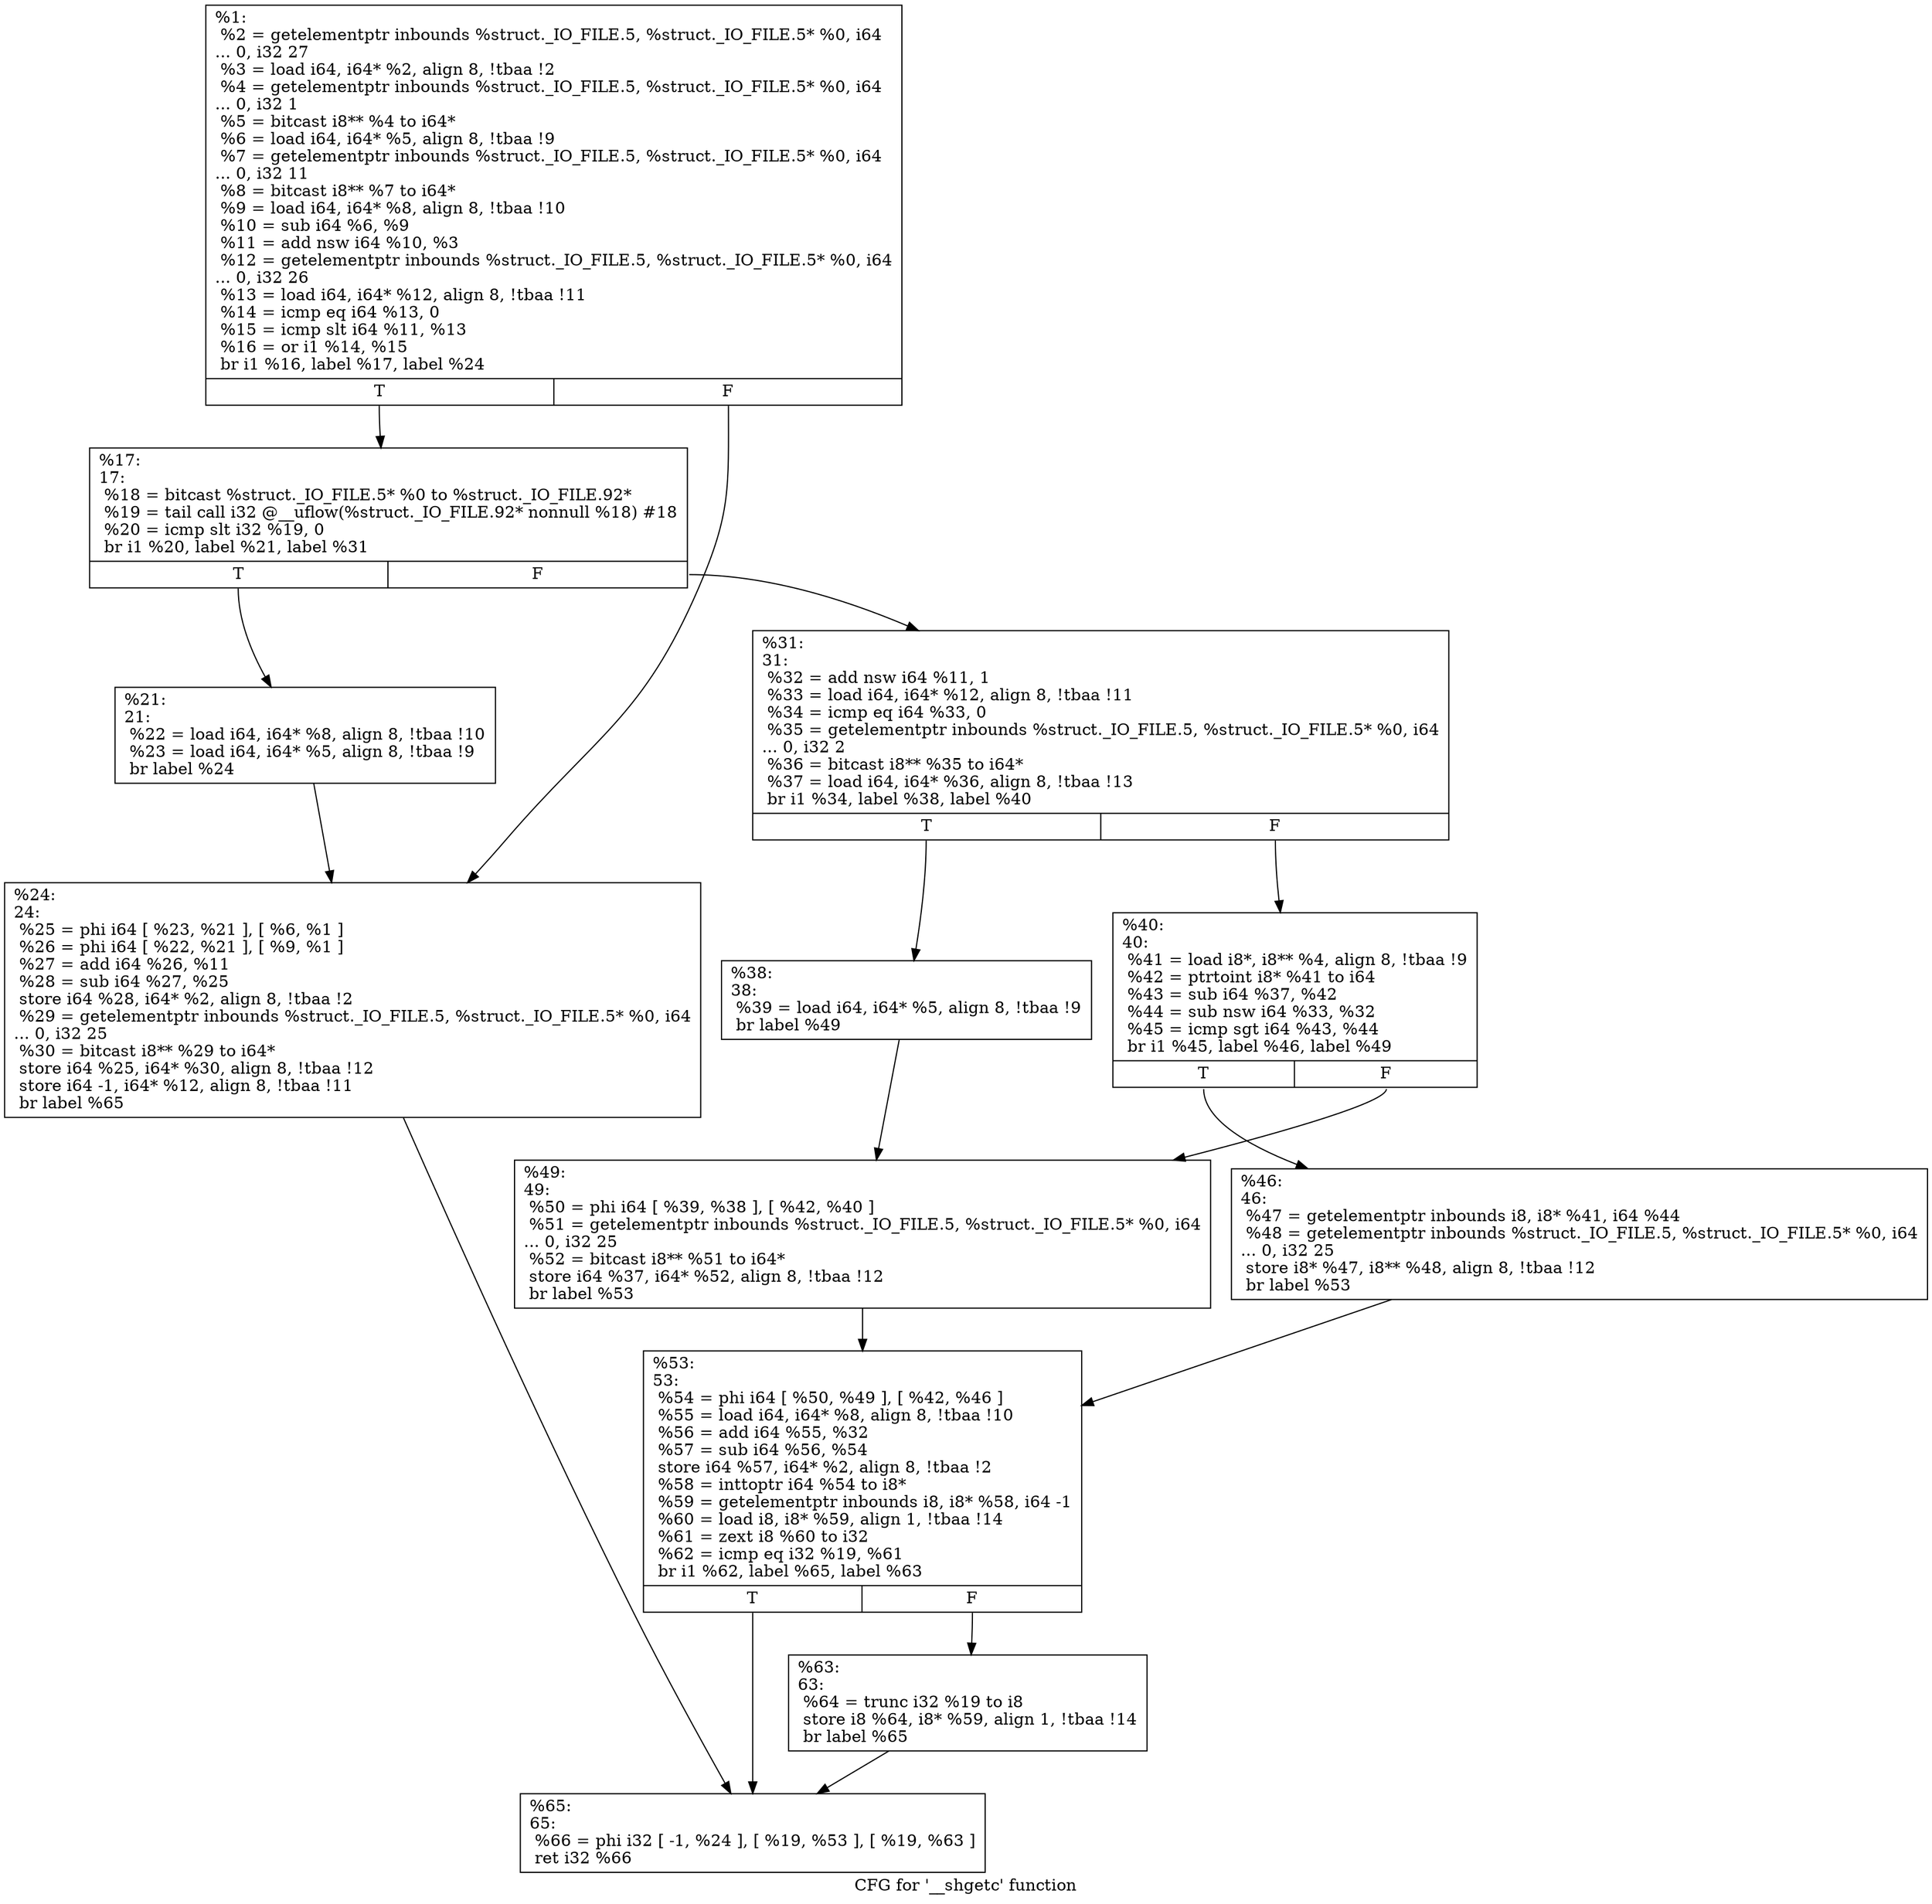 digraph "CFG for '__shgetc' function" {
	label="CFG for '__shgetc' function";

	Node0x1ff8720 [shape=record,label="{%1:\l  %2 = getelementptr inbounds %struct._IO_FILE.5, %struct._IO_FILE.5* %0, i64\l... 0, i32 27\l  %3 = load i64, i64* %2, align 8, !tbaa !2\l  %4 = getelementptr inbounds %struct._IO_FILE.5, %struct._IO_FILE.5* %0, i64\l... 0, i32 1\l  %5 = bitcast i8** %4 to i64*\l  %6 = load i64, i64* %5, align 8, !tbaa !9\l  %7 = getelementptr inbounds %struct._IO_FILE.5, %struct._IO_FILE.5* %0, i64\l... 0, i32 11\l  %8 = bitcast i8** %7 to i64*\l  %9 = load i64, i64* %8, align 8, !tbaa !10\l  %10 = sub i64 %6, %9\l  %11 = add nsw i64 %10, %3\l  %12 = getelementptr inbounds %struct._IO_FILE.5, %struct._IO_FILE.5* %0, i64\l... 0, i32 26\l  %13 = load i64, i64* %12, align 8, !tbaa !11\l  %14 = icmp eq i64 %13, 0\l  %15 = icmp slt i64 %11, %13\l  %16 = or i1 %14, %15\l  br i1 %16, label %17, label %24\l|{<s0>T|<s1>F}}"];
	Node0x1ff8720:s0 -> Node0x1ff9580;
	Node0x1ff8720:s1 -> Node0x1ff9620;
	Node0x1ff9580 [shape=record,label="{%17:\l17:                                               \l  %18 = bitcast %struct._IO_FILE.5* %0 to %struct._IO_FILE.92*\l  %19 = tail call i32 @__uflow(%struct._IO_FILE.92* nonnull %18) #18\l  %20 = icmp slt i32 %19, 0\l  br i1 %20, label %21, label %31\l|{<s0>T|<s1>F}}"];
	Node0x1ff9580:s0 -> Node0x1ff95d0;
	Node0x1ff9580:s1 -> Node0x1ff9670;
	Node0x1ff95d0 [shape=record,label="{%21:\l21:                                               \l  %22 = load i64, i64* %8, align 8, !tbaa !10\l  %23 = load i64, i64* %5, align 8, !tbaa !9\l  br label %24\l}"];
	Node0x1ff95d0 -> Node0x1ff9620;
	Node0x1ff9620 [shape=record,label="{%24:\l24:                                               \l  %25 = phi i64 [ %23, %21 ], [ %6, %1 ]\l  %26 = phi i64 [ %22, %21 ], [ %9, %1 ]\l  %27 = add i64 %26, %11\l  %28 = sub i64 %27, %25\l  store i64 %28, i64* %2, align 8, !tbaa !2\l  %29 = getelementptr inbounds %struct._IO_FILE.5, %struct._IO_FILE.5* %0, i64\l... 0, i32 25\l  %30 = bitcast i8** %29 to i64*\l  store i64 %25, i64* %30, align 8, !tbaa !12\l  store i64 -1, i64* %12, align 8, !tbaa !11\l  br label %65\l}"];
	Node0x1ff9620 -> Node0x1ff98a0;
	Node0x1ff9670 [shape=record,label="{%31:\l31:                                               \l  %32 = add nsw i64 %11, 1\l  %33 = load i64, i64* %12, align 8, !tbaa !11\l  %34 = icmp eq i64 %33, 0\l  %35 = getelementptr inbounds %struct._IO_FILE.5, %struct._IO_FILE.5* %0, i64\l... 0, i32 2\l  %36 = bitcast i8** %35 to i64*\l  %37 = load i64, i64* %36, align 8, !tbaa !13\l  br i1 %34, label %38, label %40\l|{<s0>T|<s1>F}}"];
	Node0x1ff9670:s0 -> Node0x1ff96c0;
	Node0x1ff9670:s1 -> Node0x1ff9710;
	Node0x1ff96c0 [shape=record,label="{%38:\l38:                                               \l  %39 = load i64, i64* %5, align 8, !tbaa !9\l  br label %49\l}"];
	Node0x1ff96c0 -> Node0x1ff97b0;
	Node0x1ff9710 [shape=record,label="{%40:\l40:                                               \l  %41 = load i8*, i8** %4, align 8, !tbaa !9\l  %42 = ptrtoint i8* %41 to i64\l  %43 = sub i64 %37, %42\l  %44 = sub nsw i64 %33, %32\l  %45 = icmp sgt i64 %43, %44\l  br i1 %45, label %46, label %49\l|{<s0>T|<s1>F}}"];
	Node0x1ff9710:s0 -> Node0x1ff9760;
	Node0x1ff9710:s1 -> Node0x1ff97b0;
	Node0x1ff9760 [shape=record,label="{%46:\l46:                                               \l  %47 = getelementptr inbounds i8, i8* %41, i64 %44\l  %48 = getelementptr inbounds %struct._IO_FILE.5, %struct._IO_FILE.5* %0, i64\l... 0, i32 25\l  store i8* %47, i8** %48, align 8, !tbaa !12\l  br label %53\l}"];
	Node0x1ff9760 -> Node0x1ff9800;
	Node0x1ff97b0 [shape=record,label="{%49:\l49:                                               \l  %50 = phi i64 [ %39, %38 ], [ %42, %40 ]\l  %51 = getelementptr inbounds %struct._IO_FILE.5, %struct._IO_FILE.5* %0, i64\l... 0, i32 25\l  %52 = bitcast i8** %51 to i64*\l  store i64 %37, i64* %52, align 8, !tbaa !12\l  br label %53\l}"];
	Node0x1ff97b0 -> Node0x1ff9800;
	Node0x1ff9800 [shape=record,label="{%53:\l53:                                               \l  %54 = phi i64 [ %50, %49 ], [ %42, %46 ]\l  %55 = load i64, i64* %8, align 8, !tbaa !10\l  %56 = add i64 %55, %32\l  %57 = sub i64 %56, %54\l  store i64 %57, i64* %2, align 8, !tbaa !2\l  %58 = inttoptr i64 %54 to i8*\l  %59 = getelementptr inbounds i8, i8* %58, i64 -1\l  %60 = load i8, i8* %59, align 1, !tbaa !14\l  %61 = zext i8 %60 to i32\l  %62 = icmp eq i32 %19, %61\l  br i1 %62, label %65, label %63\l|{<s0>T|<s1>F}}"];
	Node0x1ff9800:s0 -> Node0x1ff98a0;
	Node0x1ff9800:s1 -> Node0x1ff9850;
	Node0x1ff9850 [shape=record,label="{%63:\l63:                                               \l  %64 = trunc i32 %19 to i8\l  store i8 %64, i8* %59, align 1, !tbaa !14\l  br label %65\l}"];
	Node0x1ff9850 -> Node0x1ff98a0;
	Node0x1ff98a0 [shape=record,label="{%65:\l65:                                               \l  %66 = phi i32 [ -1, %24 ], [ %19, %53 ], [ %19, %63 ]\l  ret i32 %66\l}"];
}
